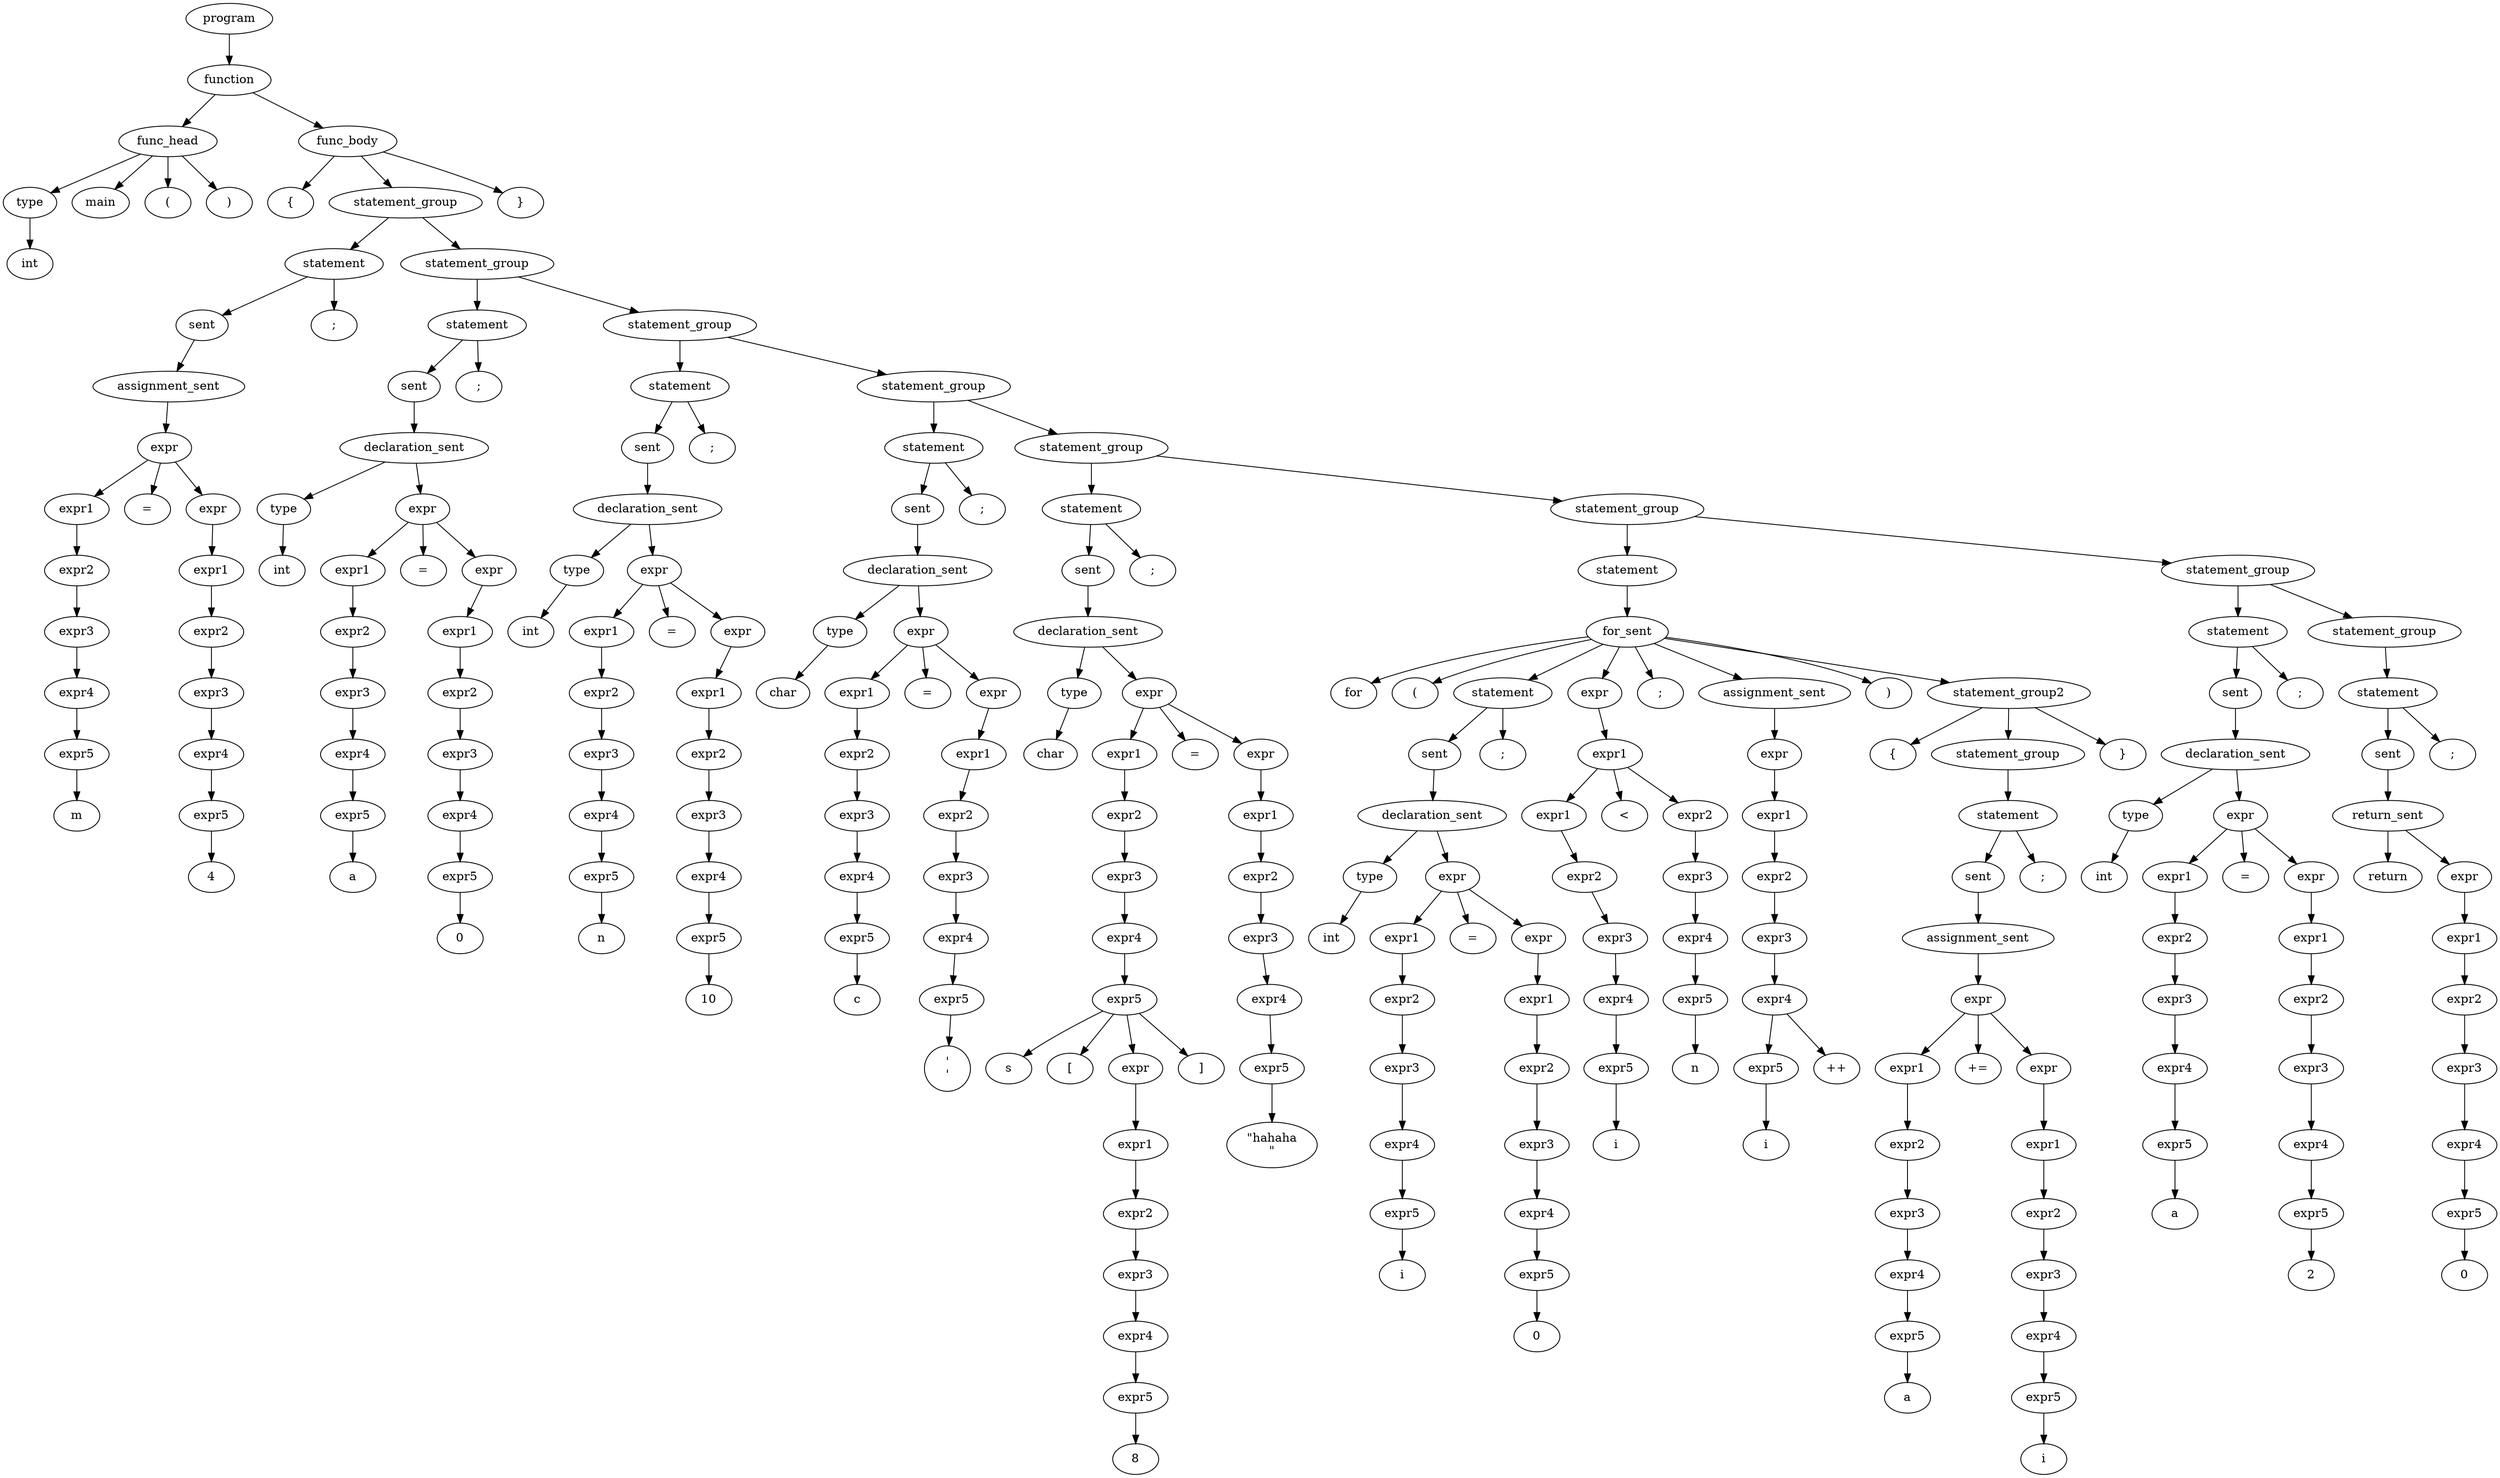 digraph "Syntax Tree" {
	236 [label=program]
	235 [label=function]
	236 -> 235
	235 [label=function]
	62 [label=func_head]
	235 -> 62
	62 [label=func_head]
	61 [label=type]
	62 -> 61
	61 [label=type]
	0 [label=int]
	61 -> 0
	0 [label=int]
	1 [label=main]
	62 -> 1
	1 [label=main]
	2 [label="("]
	62 -> 2
	2 [label="("]
	3 [label=")"]
	62 -> 3
	3 [label=")"]
	234 [label=func_body]
	235 -> 234
	234 [label=func_body]
	4 [label="{"]
	234 -> 4
	4 [label="{"]
	233 [label=statement_group]
	234 -> 233
	233 [label=statement_group]
	77 [label=statement]
	233 -> 77
	77 [label=statement]
	76 [label=sent]
	77 -> 76
	76 [label=sent]
	75 [label=assignment_sent]
	76 -> 75
	75 [label=assignment_sent]
	74 [label=expr]
	75 -> 74
	74 [label=expr]
	67 [label=expr1]
	74 -> 67
	67 [label=expr1]
	66 [label=expr2]
	67 -> 66
	66 [label=expr2]
	65 [label=expr3]
	66 -> 65
	65 [label=expr3]
	64 [label=expr4]
	65 -> 64
	64 [label=expr4]
	63 [label=expr5]
	64 -> 63
	63 [label=expr5]
	5 [label=m]
	63 -> 5
	5 [label=m]
	6 [label="="]
	74 -> 6
	6 [label="="]
	73 [label=expr]
	74 -> 73
	73 [label=expr]
	72 [label=expr1]
	73 -> 72
	72 [label=expr1]
	71 [label=expr2]
	72 -> 71
	71 [label=expr2]
	70 [label=expr3]
	71 -> 70
	70 [label=expr3]
	69 [label=expr4]
	70 -> 69
	69 [label=expr4]
	68 [label=expr5]
	69 -> 68
	68 [label=expr5]
	7 [label=4]
	68 -> 7
	7 [label=4]
	8 [label=";"]
	77 -> 8
	8 [label=";"]
	232 [label=statement_group]
	233 -> 232
	232 [label=statement_group]
	93 [label=statement]
	232 -> 93
	93 [label=statement]
	92 [label=sent]
	93 -> 92
	92 [label=sent]
	91 [label=declaration_sent]
	92 -> 91
	91 [label=declaration_sent]
	78 [label=type]
	91 -> 78
	78 [label=type]
	9 [label=int]
	78 -> 9
	9 [label=int]
	90 [label=expr]
	91 -> 90
	90 [label=expr]
	83 [label=expr1]
	90 -> 83
	83 [label=expr1]
	82 [label=expr2]
	83 -> 82
	82 [label=expr2]
	81 [label=expr3]
	82 -> 81
	81 [label=expr3]
	80 [label=expr4]
	81 -> 80
	80 [label=expr4]
	79 [label=expr5]
	80 -> 79
	79 [label=expr5]
	10 [label=a]
	79 -> 10
	10 [label=a]
	11 [label="="]
	90 -> 11
	11 [label="="]
	89 [label=expr]
	90 -> 89
	89 [label=expr]
	88 [label=expr1]
	89 -> 88
	88 [label=expr1]
	87 [label=expr2]
	88 -> 87
	87 [label=expr2]
	86 [label=expr3]
	87 -> 86
	86 [label=expr3]
	85 [label=expr4]
	86 -> 85
	85 [label=expr4]
	84 [label=expr5]
	85 -> 84
	84 [label=expr5]
	12 [label=0]
	84 -> 12
	12 [label=0]
	13 [label=";"]
	93 -> 13
	13 [label=";"]
	231 [label=statement_group]
	232 -> 231
	231 [label=statement_group]
	109 [label=statement]
	231 -> 109
	109 [label=statement]
	108 [label=sent]
	109 -> 108
	108 [label=sent]
	107 [label=declaration_sent]
	108 -> 107
	107 [label=declaration_sent]
	94 [label=type]
	107 -> 94
	94 [label=type]
	14 [label=int]
	94 -> 14
	14 [label=int]
	106 [label=expr]
	107 -> 106
	106 [label=expr]
	99 [label=expr1]
	106 -> 99
	99 [label=expr1]
	98 [label=expr2]
	99 -> 98
	98 [label=expr2]
	97 [label=expr3]
	98 -> 97
	97 [label=expr3]
	96 [label=expr4]
	97 -> 96
	96 [label=expr4]
	95 [label=expr5]
	96 -> 95
	95 [label=expr5]
	15 [label=n]
	95 -> 15
	15 [label=n]
	16 [label="="]
	106 -> 16
	16 [label="="]
	105 [label=expr]
	106 -> 105
	105 [label=expr]
	104 [label=expr1]
	105 -> 104
	104 [label=expr1]
	103 [label=expr2]
	104 -> 103
	103 [label=expr2]
	102 [label=expr3]
	103 -> 102
	102 [label=expr3]
	101 [label=expr4]
	102 -> 101
	101 [label=expr4]
	100 [label=expr5]
	101 -> 100
	100 [label=expr5]
	17 [label=10]
	100 -> 17
	17 [label=10]
	18 [label=";"]
	109 -> 18
	18 [label=";"]
	230 [label=statement_group]
	231 -> 230
	230 [label=statement_group]
	125 [label=statement]
	230 -> 125
	125 [label=statement]
	124 [label=sent]
	125 -> 124
	124 [label=sent]
	123 [label=declaration_sent]
	124 -> 123
	123 [label=declaration_sent]
	110 [label=type]
	123 -> 110
	110 [label=type]
	19 [label=char]
	110 -> 19
	19 [label=char]
	122 [label=expr]
	123 -> 122
	122 [label=expr]
	115 [label=expr1]
	122 -> 115
	115 [label=expr1]
	114 [label=expr2]
	115 -> 114
	114 [label=expr2]
	113 [label=expr3]
	114 -> 113
	113 [label=expr3]
	112 [label=expr4]
	113 -> 112
	112 [label=expr4]
	111 [label=expr5]
	112 -> 111
	111 [label=expr5]
	20 [label=c]
	111 -> 20
	20 [label=c]
	21 [label="="]
	122 -> 21
	21 [label="="]
	121 [label=expr]
	122 -> 121
	121 [label=expr]
	120 [label=expr1]
	121 -> 120
	120 [label=expr1]
	119 [label=expr2]
	120 -> 119
	119 [label=expr2]
	118 [label=expr3]
	119 -> 118
	118 [label=expr3]
	117 [label=expr4]
	118 -> 117
	117 [label=expr4]
	116 [label=expr5]
	117 -> 116
	116 [label=expr5]
	22 [label="'\n'"]
	116 -> 22
	22 [label="'\n'"]
	23 [label=";"]
	125 -> 23
	23 [label=";"]
	229 [label=statement_group]
	230 -> 229
	229 [label=statement_group]
	147 [label=statement]
	229 -> 147
	147 [label=statement]
	146 [label=sent]
	147 -> 146
	146 [label=sent]
	145 [label=declaration_sent]
	146 -> 145
	145 [label=declaration_sent]
	126 [label=type]
	145 -> 126
	126 [label=type]
	24 [label=char]
	126 -> 24
	24 [label=char]
	144 [label=expr]
	145 -> 144
	144 [label=expr]
	137 [label=expr1]
	144 -> 137
	137 [label=expr1]
	136 [label=expr2]
	137 -> 136
	136 [label=expr2]
	135 [label=expr3]
	136 -> 135
	135 [label=expr3]
	134 [label=expr4]
	135 -> 134
	134 [label=expr4]
	133 [label=expr5]
	134 -> 133
	133 [label=expr5]
	25 [label=s]
	133 -> 25
	25 [label=s]
	26 [label="["]
	133 -> 26
	26 [label="["]
	132 [label=expr]
	133 -> 132
	132 [label=expr]
	131 [label=expr1]
	132 -> 131
	131 [label=expr1]
	130 [label=expr2]
	131 -> 130
	130 [label=expr2]
	129 [label=expr3]
	130 -> 129
	129 [label=expr3]
	128 [label=expr4]
	129 -> 128
	128 [label=expr4]
	127 [label=expr5]
	128 -> 127
	127 [label=expr5]
	27 [label=8]
	127 -> 27
	27 [label=8]
	28 [label="]"]
	133 -> 28
	28 [label="]"]
	29 [label="="]
	144 -> 29
	29 [label="="]
	143 [label=expr]
	144 -> 143
	143 [label=expr]
	142 [label=expr1]
	143 -> 142
	142 [label=expr1]
	141 [label=expr2]
	142 -> 141
	141 [label=expr2]
	140 [label=expr3]
	141 -> 140
	140 [label=expr3]
	139 [label=expr4]
	140 -> 139
	139 [label=expr4]
	138 [label=expr5]
	139 -> 138
	138 [label=expr5]
	30 [label="\"hahaha\n\""]
	138 -> 30
	30 [label="\"hahaha\n\""]
	31 [label=";"]
	147 -> 31
	31 [label=";"]
	228 [label=statement_group]
	229 -> 228
	228 [label=statement_group]
	200 [label=statement]
	228 -> 200
	200 [label=statement]
	199 [label=for_sent]
	200 -> 199
	199 [label=for_sent]
	32 [label=for]
	199 -> 32
	32 [label=for]
	33 [label="("]
	199 -> 33
	33 [label="("]
	163 [label=statement]
	199 -> 163
	163 [label=statement]
	162 [label=sent]
	163 -> 162
	162 [label=sent]
	161 [label=declaration_sent]
	162 -> 161
	161 [label=declaration_sent]
	148 [label=type]
	161 -> 148
	148 [label=type]
	34 [label=int]
	148 -> 34
	34 [label=int]
	160 [label=expr]
	161 -> 160
	160 [label=expr]
	153 [label=expr1]
	160 -> 153
	153 [label=expr1]
	152 [label=expr2]
	153 -> 152
	152 [label=expr2]
	151 [label=expr3]
	152 -> 151
	151 [label=expr3]
	150 [label=expr4]
	151 -> 150
	150 [label=expr4]
	149 [label=expr5]
	150 -> 149
	149 [label=expr5]
	35 [label=i]
	149 -> 35
	35 [label=i]
	36 [label="="]
	160 -> 36
	36 [label="="]
	159 [label=expr]
	160 -> 159
	159 [label=expr]
	158 [label=expr1]
	159 -> 158
	158 [label=expr1]
	157 [label=expr2]
	158 -> 157
	157 [label=expr2]
	156 [label=expr3]
	157 -> 156
	156 [label=expr3]
	155 [label=expr4]
	156 -> 155
	155 [label=expr4]
	154 [label=expr5]
	155 -> 154
	154 [label=expr5]
	37 [label=0]
	154 -> 37
	37 [label=0]
	38 [label=";"]
	163 -> 38
	38 [label=";"]
	174 [label=expr]
	199 -> 174
	174 [label=expr]
	173 [label=expr1]
	174 -> 173
	173 [label=expr1]
	168 [label=expr1]
	173 -> 168
	168 [label=expr1]
	167 [label=expr2]
	168 -> 167
	167 [label=expr2]
	166 [label=expr3]
	167 -> 166
	166 [label=expr3]
	165 [label=expr4]
	166 -> 165
	165 [label=expr4]
	164 [label=expr5]
	165 -> 164
	164 [label=expr5]
	39 [label=i]
	164 -> 39
	39 [label=i]
	40 [label="<"]
	173 -> 40
	40 [label="<"]
	172 [label=expr2]
	173 -> 172
	172 [label=expr2]
	171 [label=expr3]
	172 -> 171
	171 [label=expr3]
	170 [label=expr4]
	171 -> 170
	170 [label=expr4]
	169 [label=expr5]
	170 -> 169
	169 [label=expr5]
	41 [label=n]
	169 -> 41
	41 [label=n]
	42 [label=";"]
	199 -> 42
	42 [label=";"]
	181 [label=assignment_sent]
	199 -> 181
	181 [label=assignment_sent]
	180 [label=expr]
	181 -> 180
	180 [label=expr]
	179 [label=expr1]
	180 -> 179
	179 [label=expr1]
	178 [label=expr2]
	179 -> 178
	178 [label=expr2]
	177 [label=expr3]
	178 -> 177
	177 [label=expr3]
	176 [label=expr4]
	177 -> 176
	176 [label=expr4]
	175 [label=expr5]
	176 -> 175
	175 [label=expr5]
	43 [label=i]
	175 -> 43
	43 [label=i]
	44 [label="++"]
	176 -> 44
	44 [label="++"]
	45 [label=")"]
	199 -> 45
	45 [label=")"]
	198 [label=statement_group2]
	199 -> 198
	198 [label=statement_group2]
	46 [label="{"]
	198 -> 46
	46 [label="{"]
	197 [label=statement_group]
	198 -> 197
	197 [label=statement_group]
	196 [label=statement]
	197 -> 196
	196 [label=statement]
	195 [label=sent]
	196 -> 195
	195 [label=sent]
	194 [label=assignment_sent]
	195 -> 194
	194 [label=assignment_sent]
	193 [label=expr]
	194 -> 193
	193 [label=expr]
	186 [label=expr1]
	193 -> 186
	186 [label=expr1]
	185 [label=expr2]
	186 -> 185
	185 [label=expr2]
	184 [label=expr3]
	185 -> 184
	184 [label=expr3]
	183 [label=expr4]
	184 -> 183
	183 [label=expr4]
	182 [label=expr5]
	183 -> 182
	182 [label=expr5]
	47 [label=a]
	182 -> 47
	47 [label=a]
	48 [label="+="]
	193 -> 48
	48 [label="+="]
	192 [label=expr]
	193 -> 192
	192 [label=expr]
	191 [label=expr1]
	192 -> 191
	191 [label=expr1]
	190 [label=expr2]
	191 -> 190
	190 [label=expr2]
	189 [label=expr3]
	190 -> 189
	189 [label=expr3]
	188 [label=expr4]
	189 -> 188
	188 [label=expr4]
	187 [label=expr5]
	188 -> 187
	187 [label=expr5]
	49 [label=i]
	187 -> 49
	49 [label=i]
	50 [label=";"]
	196 -> 50
	50 [label=";"]
	51 [label="}"]
	198 -> 51
	51 [label="}"]
	227 [label=statement_group]
	228 -> 227
	227 [label=statement_group]
	216 [label=statement]
	227 -> 216
	216 [label=statement]
	215 [label=sent]
	216 -> 215
	215 [label=sent]
	214 [label=declaration_sent]
	215 -> 214
	214 [label=declaration_sent]
	201 [label=type]
	214 -> 201
	201 [label=type]
	52 [label=int]
	201 -> 52
	52 [label=int]
	213 [label=expr]
	214 -> 213
	213 [label=expr]
	206 [label=expr1]
	213 -> 206
	206 [label=expr1]
	205 [label=expr2]
	206 -> 205
	205 [label=expr2]
	204 [label=expr3]
	205 -> 204
	204 [label=expr3]
	203 [label=expr4]
	204 -> 203
	203 [label=expr4]
	202 [label=expr5]
	203 -> 202
	202 [label=expr5]
	53 [label=a]
	202 -> 53
	53 [label=a]
	54 [label="="]
	213 -> 54
	54 [label="="]
	212 [label=expr]
	213 -> 212
	212 [label=expr]
	211 [label=expr1]
	212 -> 211
	211 [label=expr1]
	210 [label=expr2]
	211 -> 210
	210 [label=expr2]
	209 [label=expr3]
	210 -> 209
	209 [label=expr3]
	208 [label=expr4]
	209 -> 208
	208 [label=expr4]
	207 [label=expr5]
	208 -> 207
	207 [label=expr5]
	55 [label=2]
	207 -> 55
	55 [label=2]
	56 [label=";"]
	216 -> 56
	56 [label=";"]
	226 [label=statement_group]
	227 -> 226
	226 [label=statement_group]
	225 [label=statement]
	226 -> 225
	225 [label=statement]
	224 [label=sent]
	225 -> 224
	224 [label=sent]
	223 [label=return_sent]
	224 -> 223
	223 [label=return_sent]
	57 [label=return]
	223 -> 57
	57 [label=return]
	222 [label=expr]
	223 -> 222
	222 [label=expr]
	221 [label=expr1]
	222 -> 221
	221 [label=expr1]
	220 [label=expr2]
	221 -> 220
	220 [label=expr2]
	219 [label=expr3]
	220 -> 219
	219 [label=expr3]
	218 [label=expr4]
	219 -> 218
	218 [label=expr4]
	217 [label=expr5]
	218 -> 217
	217 [label=expr5]
	58 [label=0]
	217 -> 58
	58 [label=0]
	59 [label=";"]
	225 -> 59
	59 [label=";"]
	60 [label="}"]
	234 -> 60
	60 [label="}"]
}
